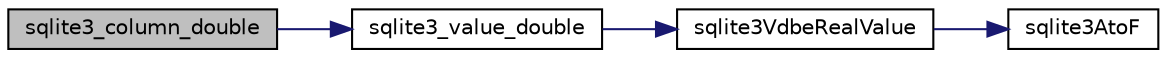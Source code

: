 digraph "sqlite3_column_double"
{
  edge [fontname="Helvetica",fontsize="10",labelfontname="Helvetica",labelfontsize="10"];
  node [fontname="Helvetica",fontsize="10",shape=record];
  rankdir="LR";
  Node1 [label="sqlite3_column_double",height=0.2,width=0.4,color="black", fillcolor="grey75", style="filled", fontcolor="black"];
  Node1 -> Node2 [color="midnightblue",fontsize="10",style="solid",fontname="Helvetica"];
  Node2 [label="sqlite3_value_double",height=0.2,width=0.4,color="black", fillcolor="white", style="filled",URL="$sqlite3_8c.html#a893b39dc575f123aafdd1eb722fc3060"];
  Node2 -> Node3 [color="midnightblue",fontsize="10",style="solid",fontname="Helvetica"];
  Node3 [label="sqlite3VdbeRealValue",height=0.2,width=0.4,color="black", fillcolor="white", style="filled",URL="$sqlite3_8c.html#a5bf943a4f9a5516911b3bc610e3d64e0"];
  Node3 -> Node4 [color="midnightblue",fontsize="10",style="solid",fontname="Helvetica"];
  Node4 [label="sqlite3AtoF",height=0.2,width=0.4,color="black", fillcolor="white", style="filled",URL="$sqlite3_8c.html#ad2a961fc08942417d977510a1384b6d2"];
}
